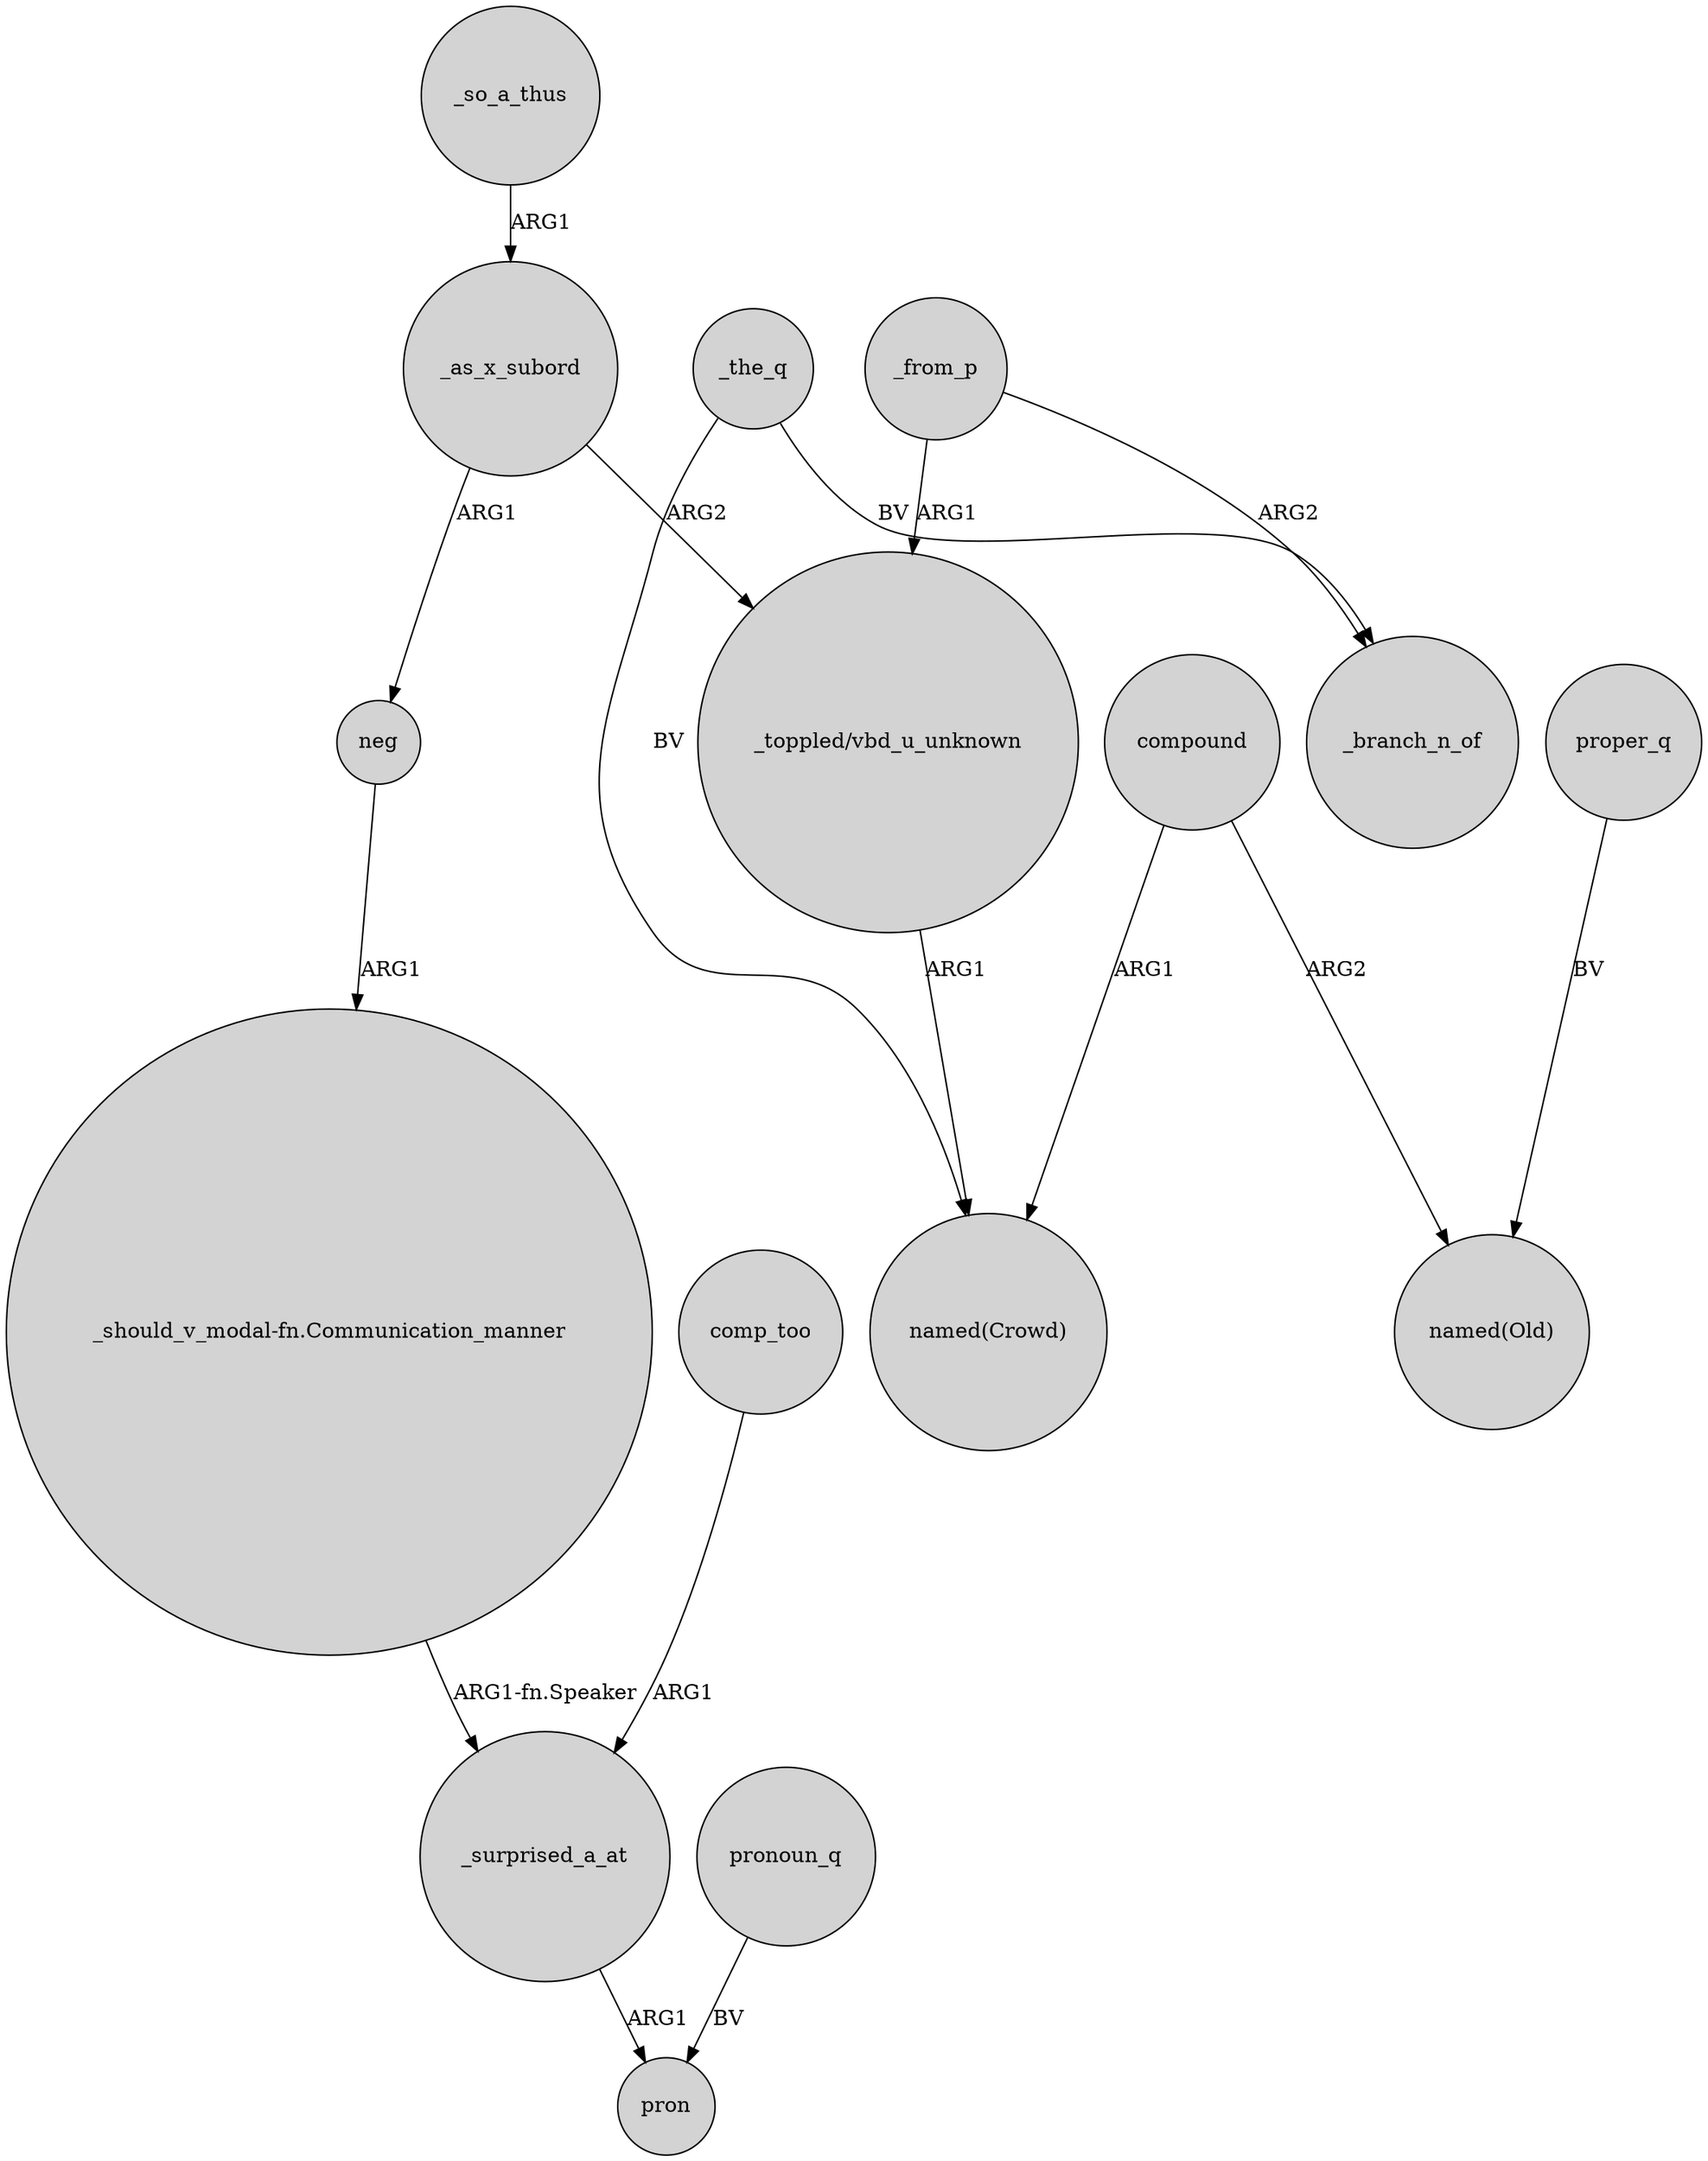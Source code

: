 digraph {
	node [shape=circle style=filled]
	neg -> "_should_v_modal-fn.Communication_manner" [label=ARG1]
	compound -> "named(Old)" [label=ARG2]
	_as_x_subord -> neg [label=ARG1]
	comp_too -> _surprised_a_at [label=ARG1]
	_as_x_subord -> "_toppled/vbd_u_unknown" [label=ARG2]
	_the_q -> _branch_n_of [label=BV]
	"_toppled/vbd_u_unknown" -> "named(Crowd)" [label=ARG1]
	proper_q -> "named(Old)" [label=BV]
	"_should_v_modal-fn.Communication_manner" -> _surprised_a_at [label="ARG1-fn.Speaker"]
	_the_q -> "named(Crowd)" [label=BV]
	_from_p -> _branch_n_of [label=ARG2]
	_from_p -> "_toppled/vbd_u_unknown" [label=ARG1]
	pronoun_q -> pron [label=BV]
	_surprised_a_at -> pron [label=ARG1]
	compound -> "named(Crowd)" [label=ARG1]
	_so_a_thus -> _as_x_subord [label=ARG1]
}
